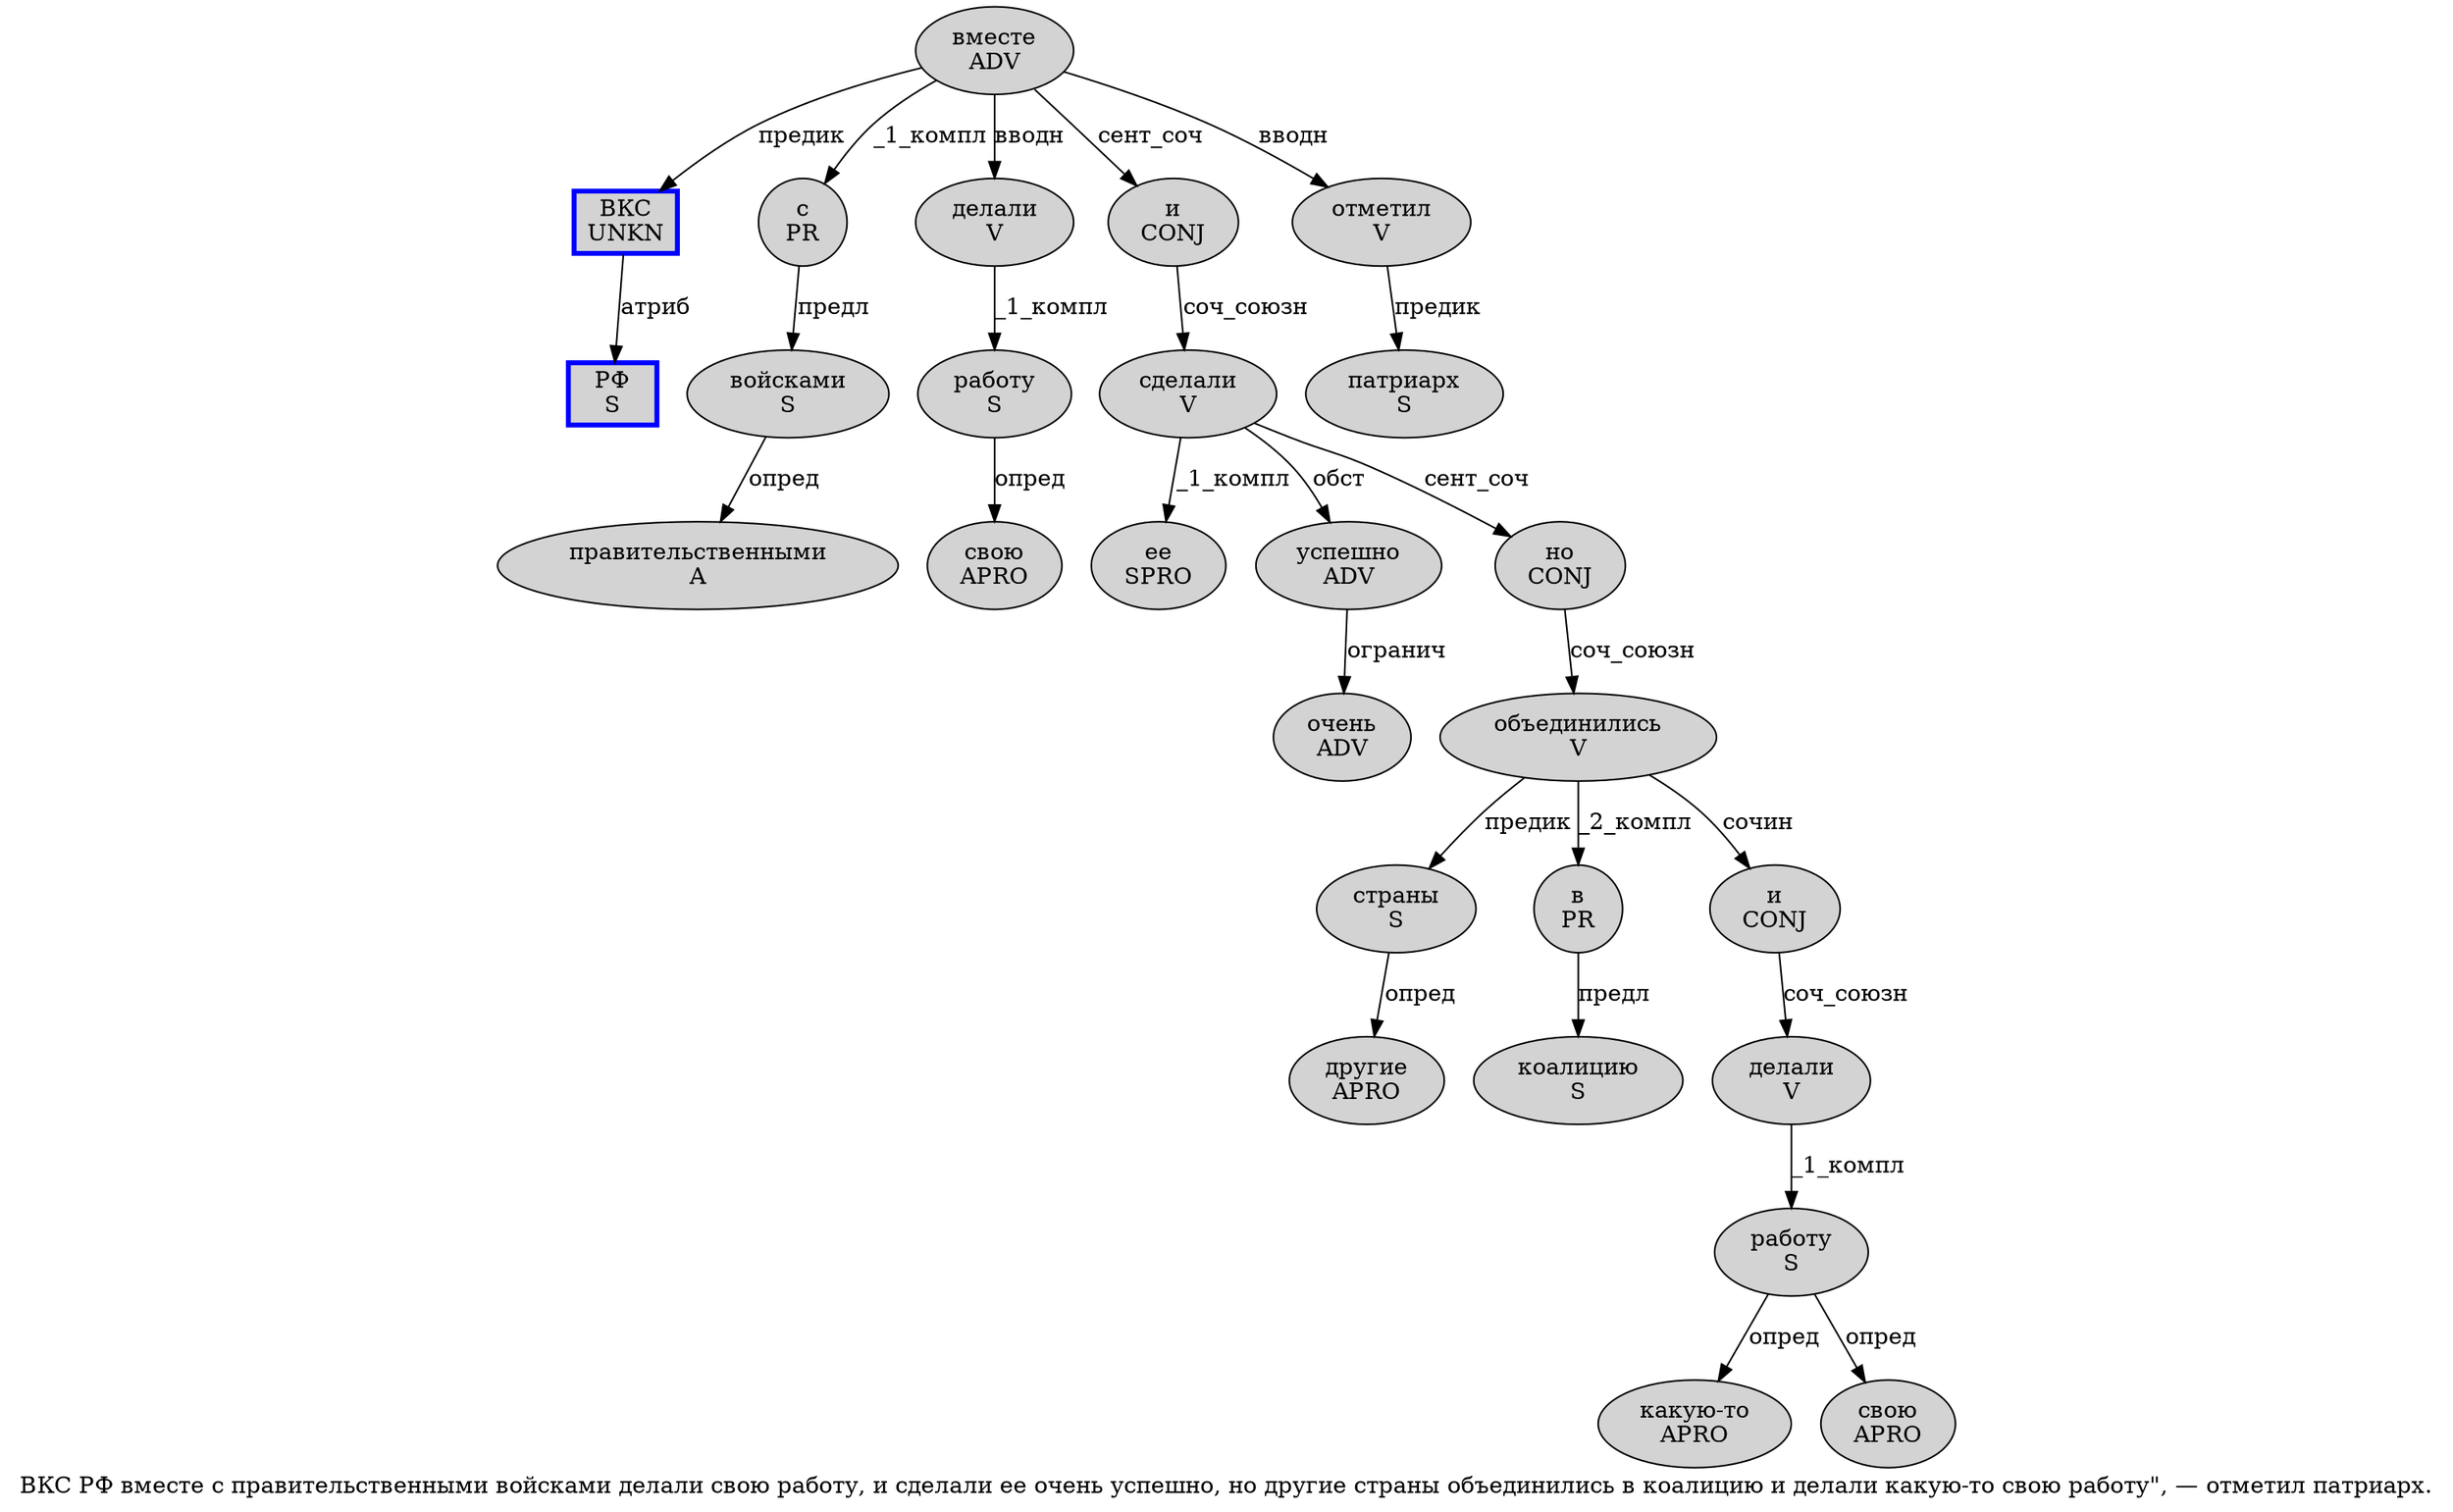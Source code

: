 digraph SENTENCE_1002 {
	graph [label="ВКС РФ вместе с правительственными войсками делали свою работу, и сделали ее очень успешно, но другие страны объединились в коалицию и делали какую-то свою работу\", — отметил патриарх."]
	node [style=filled]
		0 [label="ВКС
UNKN" color=blue fillcolor=lightgray penwidth=3 shape=box]
		1 [label="РФ
S" color=blue fillcolor=lightgray penwidth=3 shape=box]
		2 [label="вместе
ADV" color="" fillcolor=lightgray penwidth=1 shape=ellipse]
		3 [label="с
PR" color="" fillcolor=lightgray penwidth=1 shape=ellipse]
		4 [label="правительственными
A" color="" fillcolor=lightgray penwidth=1 shape=ellipse]
		5 [label="войсками
S" color="" fillcolor=lightgray penwidth=1 shape=ellipse]
		6 [label="делали
V" color="" fillcolor=lightgray penwidth=1 shape=ellipse]
		7 [label="свою
APRO" color="" fillcolor=lightgray penwidth=1 shape=ellipse]
		8 [label="работу
S" color="" fillcolor=lightgray penwidth=1 shape=ellipse]
		10 [label="и
CONJ" color="" fillcolor=lightgray penwidth=1 shape=ellipse]
		11 [label="сделали
V" color="" fillcolor=lightgray penwidth=1 shape=ellipse]
		12 [label="ее
SPRO" color="" fillcolor=lightgray penwidth=1 shape=ellipse]
		13 [label="очень
ADV" color="" fillcolor=lightgray penwidth=1 shape=ellipse]
		14 [label="успешно
ADV" color="" fillcolor=lightgray penwidth=1 shape=ellipse]
		16 [label="но
CONJ" color="" fillcolor=lightgray penwidth=1 shape=ellipse]
		17 [label="другие
APRO" color="" fillcolor=lightgray penwidth=1 shape=ellipse]
		18 [label="страны
S" color="" fillcolor=lightgray penwidth=1 shape=ellipse]
		19 [label="объединились
V" color="" fillcolor=lightgray penwidth=1 shape=ellipse]
		20 [label="в
PR" color="" fillcolor=lightgray penwidth=1 shape=ellipse]
		21 [label="коалицию
S" color="" fillcolor=lightgray penwidth=1 shape=ellipse]
		22 [label="и
CONJ" color="" fillcolor=lightgray penwidth=1 shape=ellipse]
		23 [label="делали
V" color="" fillcolor=lightgray penwidth=1 shape=ellipse]
		24 [label="какую-то
APRO" color="" fillcolor=lightgray penwidth=1 shape=ellipse]
		25 [label="свою
APRO" color="" fillcolor=lightgray penwidth=1 shape=ellipse]
		26 [label="работу
S" color="" fillcolor=lightgray penwidth=1 shape=ellipse]
		30 [label="отметил
V" color="" fillcolor=lightgray penwidth=1 shape=ellipse]
		31 [label="патриарх
S" color="" fillcolor=lightgray penwidth=1 shape=ellipse]
			20 -> 21 [label="предл"]
			22 -> 23 [label="соч_союзн"]
			3 -> 5 [label="предл"]
			10 -> 11 [label="соч_союзн"]
			19 -> 18 [label="предик"]
			19 -> 20 [label="_2_компл"]
			19 -> 22 [label="сочин"]
			11 -> 12 [label="_1_компл"]
			11 -> 14 [label="обст"]
			11 -> 16 [label="сент_соч"]
			18 -> 17 [label="опред"]
			5 -> 4 [label="опред"]
			8 -> 7 [label="опред"]
			30 -> 31 [label="предик"]
			23 -> 26 [label="_1_компл"]
			26 -> 24 [label="опред"]
			26 -> 25 [label="опред"]
			16 -> 19 [label="соч_союзн"]
			6 -> 8 [label="_1_компл"]
			0 -> 1 [label="атриб"]
			2 -> 0 [label="предик"]
			2 -> 3 [label="_1_компл"]
			2 -> 6 [label="вводн"]
			2 -> 10 [label="сент_соч"]
			2 -> 30 [label="вводн"]
			14 -> 13 [label="огранич"]
}